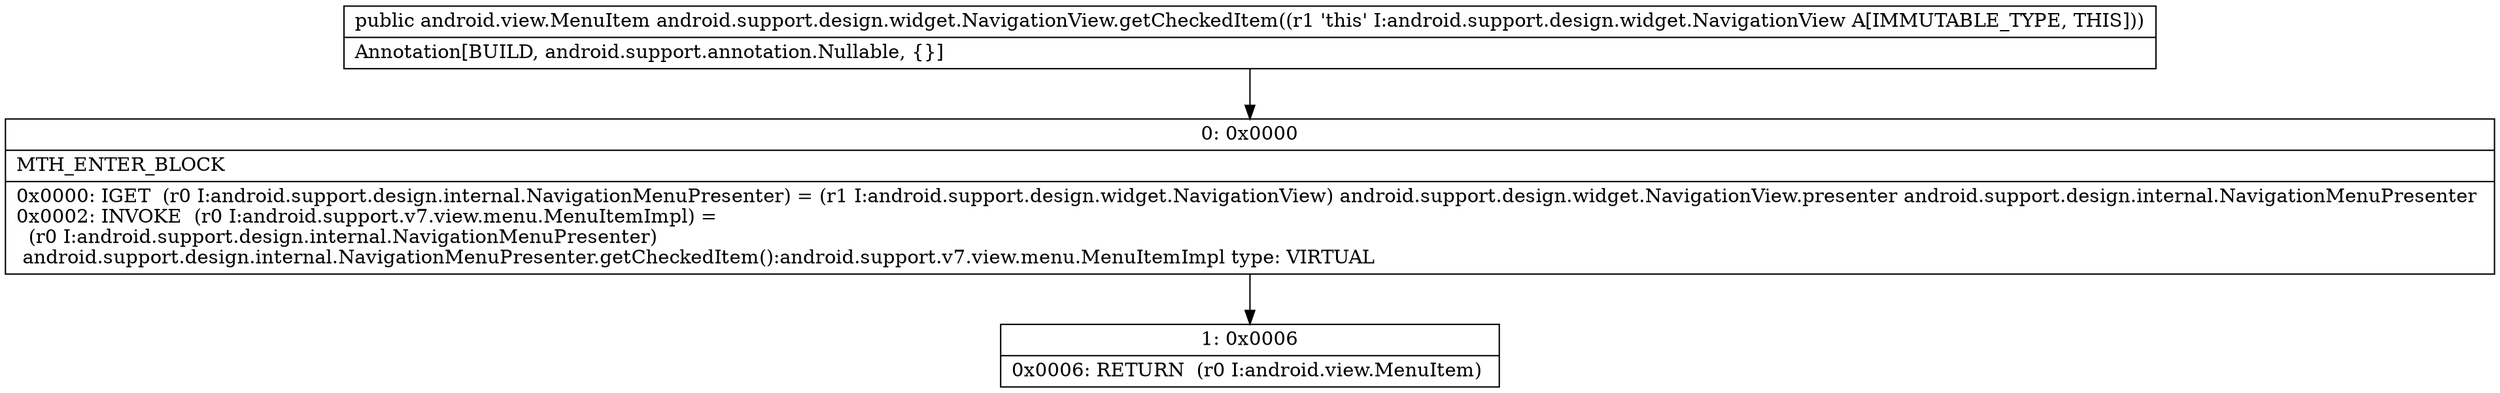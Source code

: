 digraph "CFG forandroid.support.design.widget.NavigationView.getCheckedItem()Landroid\/view\/MenuItem;" {
Node_0 [shape=record,label="{0\:\ 0x0000|MTH_ENTER_BLOCK\l|0x0000: IGET  (r0 I:android.support.design.internal.NavigationMenuPresenter) = (r1 I:android.support.design.widget.NavigationView) android.support.design.widget.NavigationView.presenter android.support.design.internal.NavigationMenuPresenter \l0x0002: INVOKE  (r0 I:android.support.v7.view.menu.MenuItemImpl) = \l  (r0 I:android.support.design.internal.NavigationMenuPresenter)\l android.support.design.internal.NavigationMenuPresenter.getCheckedItem():android.support.v7.view.menu.MenuItemImpl type: VIRTUAL \l}"];
Node_1 [shape=record,label="{1\:\ 0x0006|0x0006: RETURN  (r0 I:android.view.MenuItem) \l}"];
MethodNode[shape=record,label="{public android.view.MenuItem android.support.design.widget.NavigationView.getCheckedItem((r1 'this' I:android.support.design.widget.NavigationView A[IMMUTABLE_TYPE, THIS]))  | Annotation[BUILD, android.support.annotation.Nullable, \{\}]\l}"];
MethodNode -> Node_0;
Node_0 -> Node_1;
}

